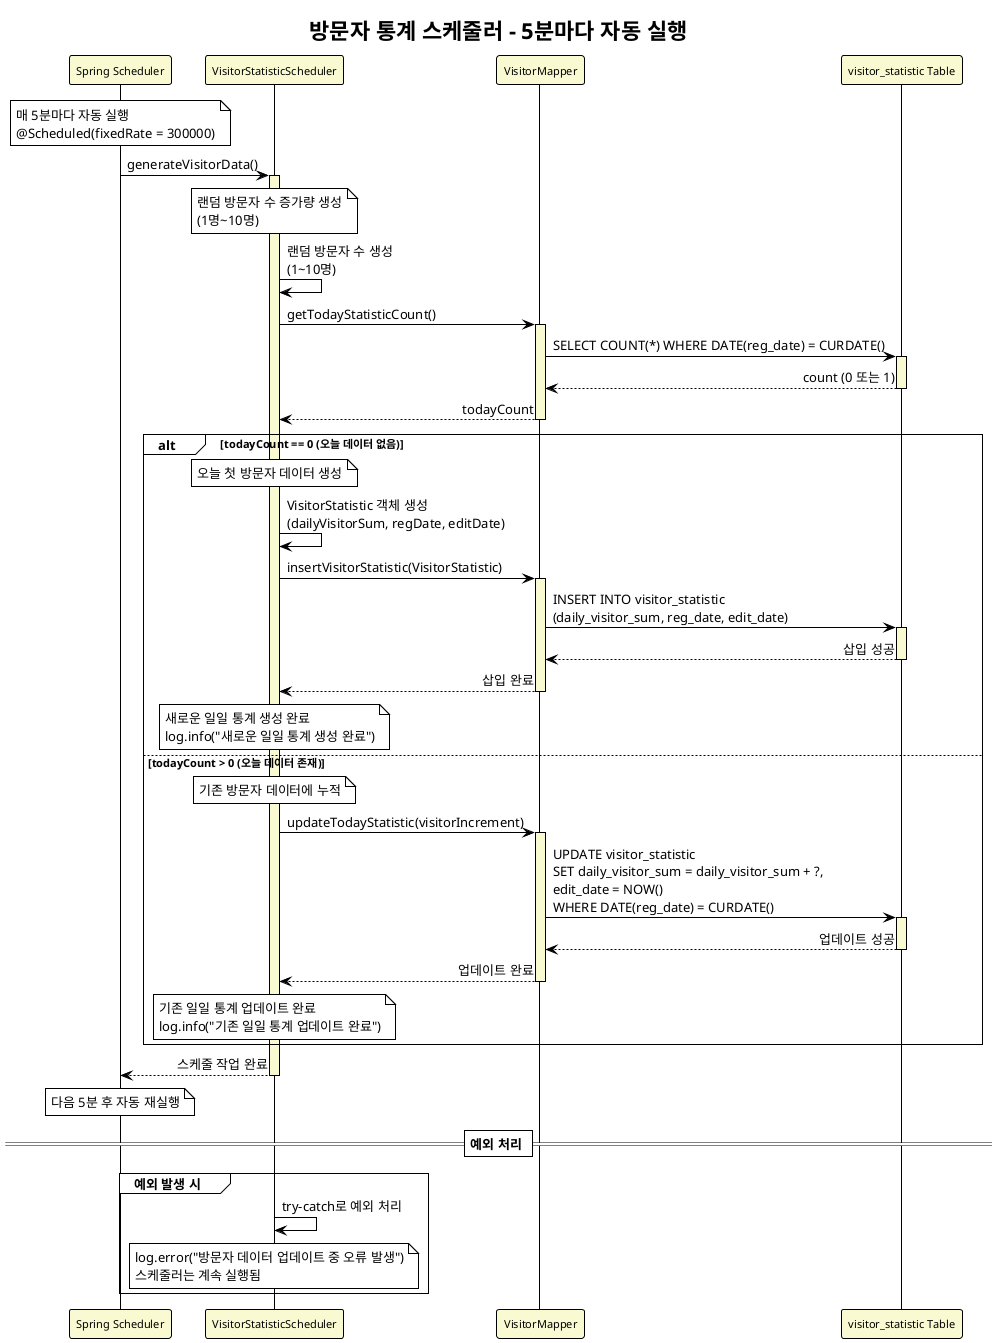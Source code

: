 @startuml VisitorStatisticScheduler
!define DPI 300
!theme plain
skinparam sequence {
    ArrowColor Black
    ActorBorderColor Black
    LifeLineBorderColor Black
    LifeLineBackgroundColor LightGoldenRodYellow
    ParticipantBorderColor Black
    ParticipantBackgroundColor LightGoldenRodYellow
    ParticipantFontSize 11
    ActorFontSize 11
    MessageAlign direction
}

title 방문자 통계 스케줄러 - 5분마다 자동 실행

participant "Spring Scheduler" as scheduler
participant "VisitorStatisticScheduler" as controller
participant "VisitorMapper" as mapper
participant "visitor_statistic Table" as db

note over scheduler
    매 5분마다 자동 실행
    @Scheduled(fixedRate = 300000)
end note

scheduler -> controller : generateVisitorData()
activate controller

note over controller
    랜덤 방문자 수 증가량 생성
    (1명~10명)
end note

controller -> controller : 랜덤 방문자 수 생성\n(1~10명)

controller -> mapper : getTodayStatisticCount()
activate mapper
mapper -> db : SELECT COUNT(*) WHERE DATE(reg_date) = CURDATE()
activate db
db --> mapper : count (0 또는 1)
deactivate db
mapper --> controller : todayCount
deactivate mapper

alt todayCount == 0 (오늘 데이터 없음)
    note over controller
        오늘 첫 방문자 데이터 생성
    end note
      controller -> controller : VisitorStatistic 객체 생성\n(dailyVisitorSum, regDate, editDate)
    
    controller -> mapper : insertVisitorStatistic(VisitorStatistic)
    activate mapper
    mapper -> db : INSERT INTO visitor_statistic\n(daily_visitor_sum, reg_date, edit_date)
    activate db
    db --> mapper : 삽입 성공
    deactivate db
    mapper --> controller : 삽입 완료
    deactivate mapper
    
    note over controller
        새로운 일일 통계 생성 완료
        log.info("새로운 일일 통계 생성 완료")
    end note

else todayCount > 0 (오늘 데이터 존재)
    note over controller
        기존 방문자 데이터에 누적
    end note
      controller -> mapper : updateTodayStatistic(visitorIncrement)
    activate mapper
    mapper -> db : UPDATE visitor_statistic\nSET daily_visitor_sum = daily_visitor_sum + ?,\nedit_date = NOW()\nWHERE DATE(reg_date) = CURDATE()
    activate db
    db --> mapper : 업데이트 성공
    deactivate db
    mapper --> controller : 업데이트 완료
    deactivate mapper
    
    note over controller
        기존 일일 통계 업데이트 완료
        log.info("기존 일일 통계 업데이트 완료")
    end note
end

controller --> scheduler : 스케줄 작업 완료
deactivate controller

note over scheduler
    다음 5분 후 자동 재실행
end note

== 예외 처리 ==

group 예외 발생 시
    controller -> controller : try-catch로 예외 처리
    note over controller
        log.error("방문자 데이터 업데이트 중 오류 발생")
        스케줄러는 계속 실행됨
    end note
end

@enduml
